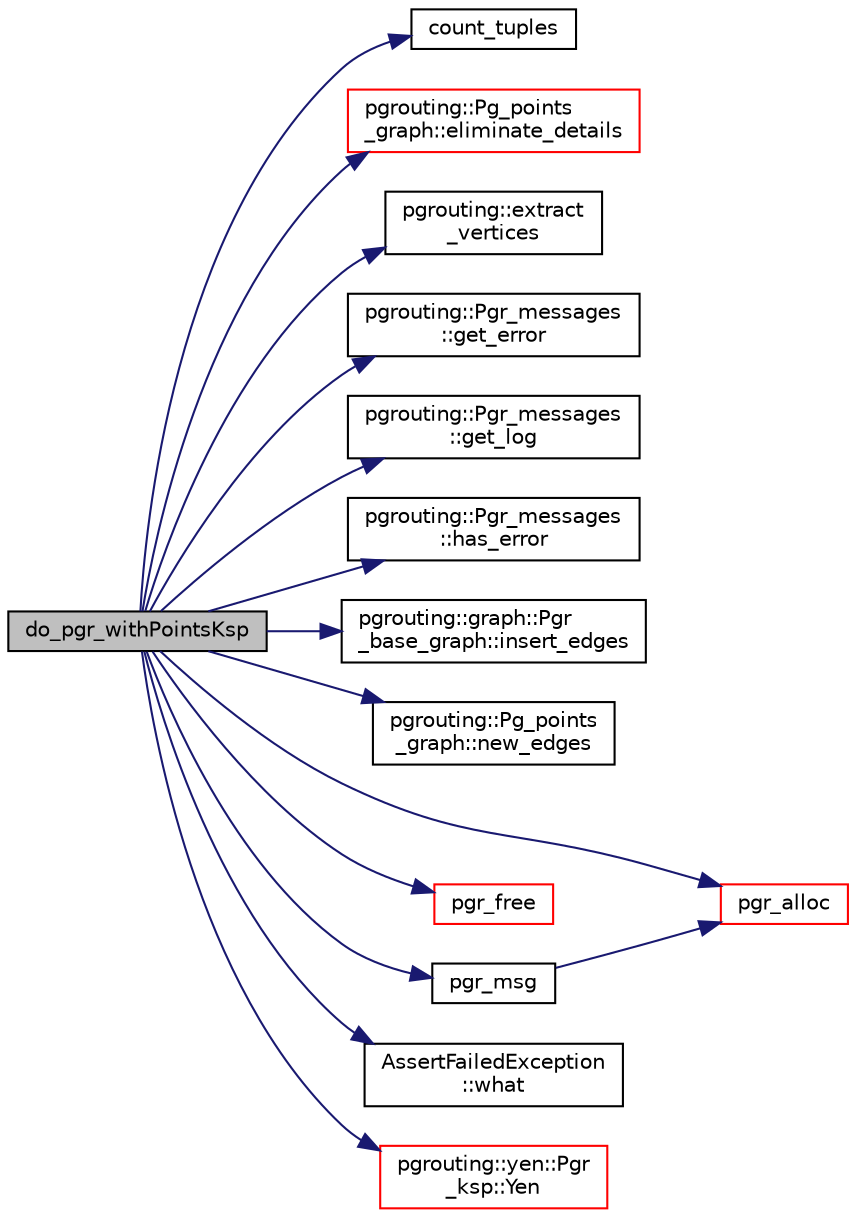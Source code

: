 digraph "do_pgr_withPointsKsp"
{
  edge [fontname="Helvetica",fontsize="10",labelfontname="Helvetica",labelfontsize="10"];
  node [fontname="Helvetica",fontsize="10",shape=record];
  rankdir="LR";
  Node0 [label="do_pgr_withPointsKsp",height=0.2,width=0.4,color="black", fillcolor="grey75", style="filled", fontcolor="black"];
  Node0 -> Node1 [color="midnightblue",fontsize="10",style="solid",fontname="Helvetica"];
  Node1 [label="count_tuples",height=0.2,width=0.4,color="black", fillcolor="white", style="filled",URL="$basePath__SSEC_8cpp.html#a704d92207109d41b1df3e14e14579ba1"];
  Node0 -> Node2 [color="midnightblue",fontsize="10",style="solid",fontname="Helvetica"];
  Node2 [label="pgrouting::Pg_points\l_graph::eliminate_details",height=0.2,width=0.4,color="red", fillcolor="white", style="filled",URL="$classpgrouting_1_1Pg__points__graph.html#a3116d404b1aeab4255b83a96c040686c"];
  Node0 -> Node9 [color="midnightblue",fontsize="10",style="solid",fontname="Helvetica"];
  Node9 [label="pgrouting::extract\l_vertices",height=0.2,width=0.4,color="black", fillcolor="white", style="filled",URL="$namespacepgrouting.html#a7f6c592f35e628f82429127580ed29fb"];
  Node0 -> Node10 [color="midnightblue",fontsize="10",style="solid",fontname="Helvetica"];
  Node10 [label="pgrouting::Pgr_messages\l::get_error",height=0.2,width=0.4,color="black", fillcolor="white", style="filled",URL="$classpgrouting_1_1Pgr__messages.html#a7f6fd9736d46b81a91df0c465d363547",tooltip="get_error "];
  Node0 -> Node11 [color="midnightblue",fontsize="10",style="solid",fontname="Helvetica"];
  Node11 [label="pgrouting::Pgr_messages\l::get_log",height=0.2,width=0.4,color="black", fillcolor="white", style="filled",URL="$classpgrouting_1_1Pgr__messages.html#ad58fe923de5b229f4630b857cc34359b",tooltip="get_log "];
  Node0 -> Node12 [color="midnightblue",fontsize="10",style="solid",fontname="Helvetica"];
  Node12 [label="pgrouting::Pgr_messages\l::has_error",height=0.2,width=0.4,color="black", fillcolor="white", style="filled",URL="$classpgrouting_1_1Pgr__messages.html#a222d10fd2dc33544152f16680cc050f3",tooltip="get_error "];
  Node0 -> Node13 [color="midnightblue",fontsize="10",style="solid",fontname="Helvetica"];
  Node13 [label="pgrouting::graph::Pgr\l_base_graph::insert_edges",height=0.2,width=0.4,color="black", fillcolor="white", style="filled",URL="$classpgrouting_1_1graph_1_1Pgr__base__graph.html#a7c90223ba36b5a1b43296ba8c852db25",tooltip="Inserts count edges of type T into the graph. "];
  Node0 -> Node14 [color="midnightblue",fontsize="10",style="solid",fontname="Helvetica"];
  Node14 [label="pgrouting::Pg_points\l_graph::new_edges",height=0.2,width=0.4,color="black", fillcolor="white", style="filled",URL="$classpgrouting_1_1Pg__points__graph.html#abf6539687ac0b200502ff4d9a064f161"];
  Node0 -> Node15 [color="midnightblue",fontsize="10",style="solid",fontname="Helvetica"];
  Node15 [label="pgr_alloc",height=0.2,width=0.4,color="red", fillcolor="white", style="filled",URL="$pgr__alloc_8hpp.html#ac9d34b4a4d403ed9f24050b973087a9c",tooltip="allocates memory "];
  Node0 -> Node18 [color="midnightblue",fontsize="10",style="solid",fontname="Helvetica"];
  Node18 [label="pgr_free",height=0.2,width=0.4,color="red", fillcolor="white", style="filled",URL="$pgr__alloc_8hpp.html#aae87e343d8516ca2c6a60dcfbbf7fde6"];
  Node0 -> Node21 [color="midnightblue",fontsize="10",style="solid",fontname="Helvetica"];
  Node21 [label="pgr_msg",height=0.2,width=0.4,color="black", fillcolor="white", style="filled",URL="$pgr__alloc_8cpp.html#a03fe028457780ee3a4d223cd7fe9d53e"];
  Node21 -> Node15 [color="midnightblue",fontsize="10",style="solid",fontname="Helvetica"];
  Node0 -> Node22 [color="midnightblue",fontsize="10",style="solid",fontname="Helvetica"];
  Node22 [label="AssertFailedException\l::what",height=0.2,width=0.4,color="black", fillcolor="white", style="filled",URL="$classAssertFailedException.html#a7f00e7275e82f7b6bafec6339a27bc88"];
  Node0 -> Node23 [color="midnightblue",fontsize="10",style="solid",fontname="Helvetica"];
  Node23 [label="pgrouting::yen::Pgr\l_ksp::Yen",height=0.2,width=0.4,color="red", fillcolor="white", style="filled",URL="$classpgrouting_1_1yen_1_1Pgr__ksp.html#adb171b100a17622c2d896f6310eb615a"];
}
